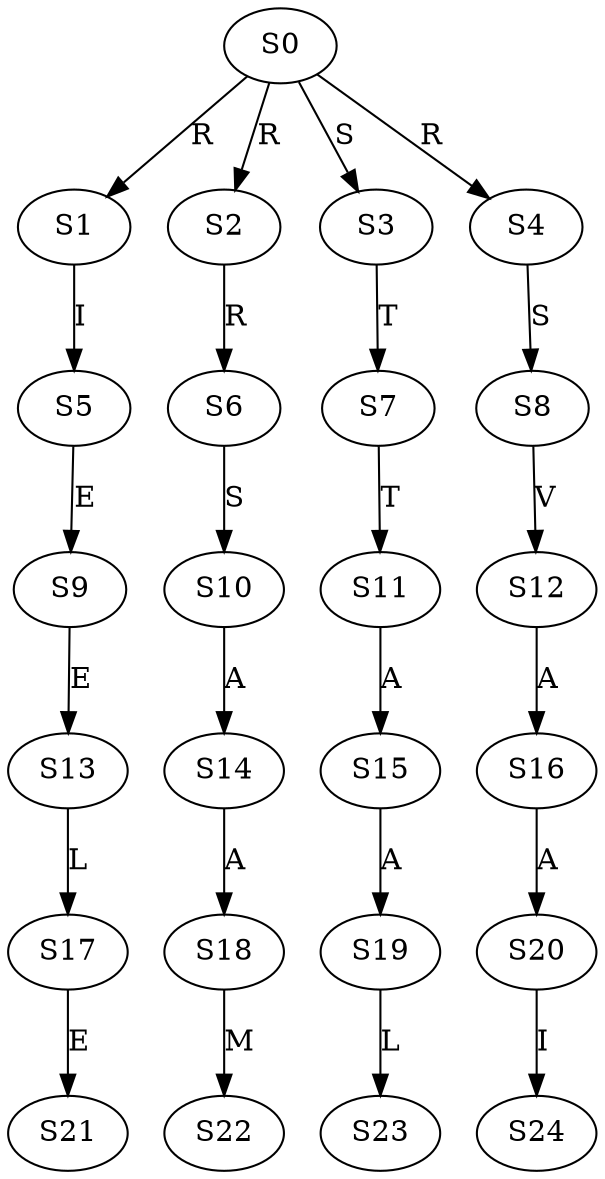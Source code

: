 strict digraph  {
	S0 -> S1 [ label = R ];
	S0 -> S2 [ label = R ];
	S0 -> S3 [ label = S ];
	S0 -> S4 [ label = R ];
	S1 -> S5 [ label = I ];
	S2 -> S6 [ label = R ];
	S3 -> S7 [ label = T ];
	S4 -> S8 [ label = S ];
	S5 -> S9 [ label = E ];
	S6 -> S10 [ label = S ];
	S7 -> S11 [ label = T ];
	S8 -> S12 [ label = V ];
	S9 -> S13 [ label = E ];
	S10 -> S14 [ label = A ];
	S11 -> S15 [ label = A ];
	S12 -> S16 [ label = A ];
	S13 -> S17 [ label = L ];
	S14 -> S18 [ label = A ];
	S15 -> S19 [ label = A ];
	S16 -> S20 [ label = A ];
	S17 -> S21 [ label = E ];
	S18 -> S22 [ label = M ];
	S19 -> S23 [ label = L ];
	S20 -> S24 [ label = I ];
}
